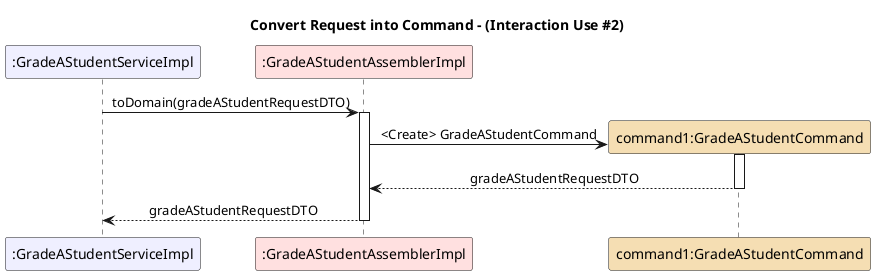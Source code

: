 @startuml

title Convert Request into Command - (Interaction Use #2)
skinparam sequencemessagealign center

participant ":GradeAStudentServiceImpl" as service #motivation
participant ":GradeAStudentAssemblerImpl" as assembler #implementation
participant "command1:GradeAStudentCommand" as command #wheat

service -> assembler : toDomain(gradeAStudentRequestDTO)
activate assembler
assembler -> command** : <Create> GradeAStudentCommand
activate command
command --> assembler : gradeAStudentRequestDTO
deactivate command
assembler --> service : gradeAStudentRequestDTO
deactivate assembler

@enduml
